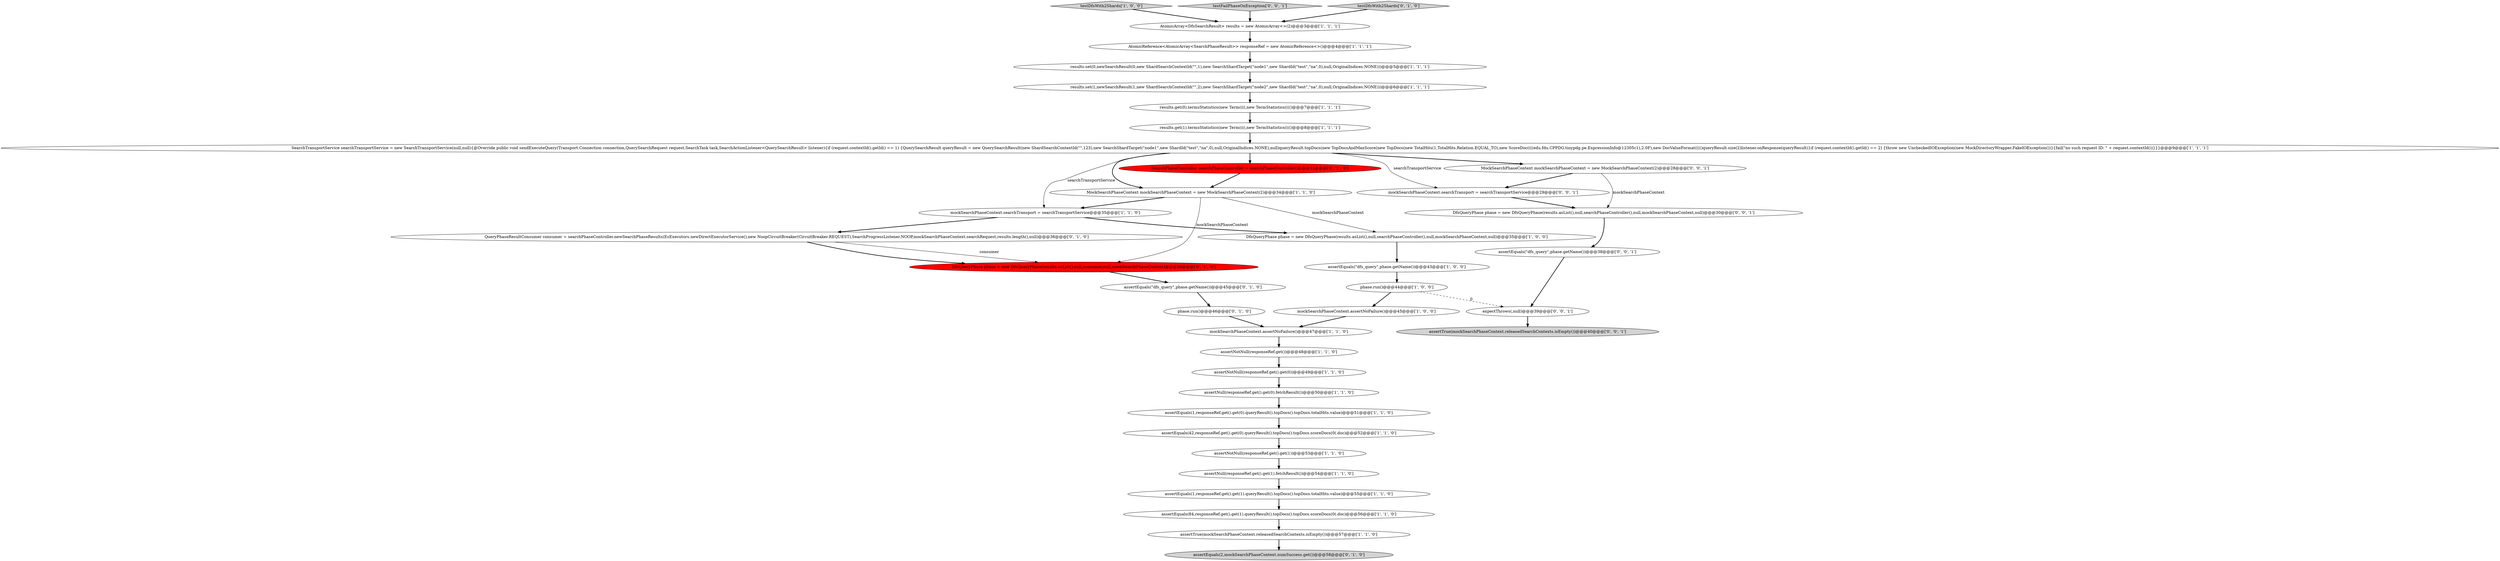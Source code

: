 digraph {
13 [style = filled, label = "results.get(0).termsStatistics(new Term((((,new TermStatistics(((()@@@7@@@['1', '1', '1']", fillcolor = white, shape = ellipse image = "AAA0AAABBB1BBB"];
30 [style = filled, label = "assertEquals(2,mockSearchPhaseContext.numSuccess.get())@@@58@@@['0', '1', '0']", fillcolor = lightgray, shape = ellipse image = "AAA0AAABBB2BBB"];
3 [style = filled, label = "assertEquals(1,responseRef.get().get(0).queryResult().topDocs().topDocs.totalHits.value)@@@51@@@['1', '1', '0']", fillcolor = white, shape = ellipse image = "AAA0AAABBB1BBB"];
14 [style = filled, label = "assertNotNull(responseRef.get())@@@48@@@['1', '1', '0']", fillcolor = white, shape = ellipse image = "AAA0AAABBB1BBB"];
11 [style = filled, label = "DfsQueryPhase phase = new DfsQueryPhase(results.asList(),null,searchPhaseController(),null,mockSearchPhaseContext,null)@@@35@@@['1', '0', '0']", fillcolor = white, shape = ellipse image = "AAA0AAABBB1BBB"];
16 [style = filled, label = "testDfsWith2Shards['1', '0', '0']", fillcolor = lightgray, shape = diamond image = "AAA0AAABBB1BBB"];
0 [style = filled, label = "AtomicReference<AtomicArray<SearchPhaseResult>> responseRef = new AtomicReference<>()@@@4@@@['1', '1', '1']", fillcolor = white, shape = ellipse image = "AAA0AAABBB1BBB"];
29 [style = filled, label = "assertEquals(\"dfs_query\",phase.getName())@@@45@@@['0', '1', '0']", fillcolor = white, shape = ellipse image = "AAA0AAABBB2BBB"];
7 [style = filled, label = "assertEquals(\"dfs_query\",phase.getName())@@@43@@@['1', '0', '0']", fillcolor = white, shape = ellipse image = "AAA0AAABBB1BBB"];
1 [style = filled, label = "mockSearchPhaseContext.assertNoFailure()@@@45@@@['1', '0', '0']", fillcolor = white, shape = ellipse image = "AAA0AAABBB1BBB"];
26 [style = filled, label = "SearchPhaseController searchPhaseController = searchPhaseController()@@@33@@@['0', '1', '0']", fillcolor = red, shape = ellipse image = "AAA1AAABBB2BBB"];
32 [style = filled, label = "mockSearchPhaseContext.searchTransport = searchTransportService@@@29@@@['0', '0', '1']", fillcolor = white, shape = ellipse image = "AAA0AAABBB3BBB"];
5 [style = filled, label = "SearchTransportService searchTransportService = new SearchTransportService(null,null){@Override public void sendExecuteQuery(Transport.Connection connection,QuerySearchRequest request,SearchTask task,SearchActionListener<QuerySearchResult> listener){if (request.contextId().getId() == 1) {QuerySearchResult queryResult = new QuerySearchResult(new ShardSearchContextId(\"\",123),new SearchShardTarget(\"node1\",new ShardId(\"test\",\"na\",0),null,OriginalIndices.NONE),null)queryResult.topDocs(new TopDocsAndMaxScore(new TopDocs(new TotalHits(1,TotalHits.Relation.EQUAL_TO),new ScoreDoc((((edu.fdu.CPPDG.tinypdg.pe.ExpressionInfo@12305c1),2.0F),new DocValueFormat(((()queryResult.size(2)listener.onResponse(queryResult)}if (request.contextId().getId() == 2) {throw new UncheckedIOException(new MockDirectoryWrapper.FakeIOException())}{fail(\"no such request ID: \" + request.contextId())}}}@@@9@@@['1', '1', '1']", fillcolor = white, shape = ellipse image = "AAA0AAABBB1BBB"];
19 [style = filled, label = "mockSearchPhaseContext.assertNoFailure()@@@47@@@['1', '1', '0']", fillcolor = white, shape = ellipse image = "AAA0AAABBB1BBB"];
10 [style = filled, label = "assertNotNull(responseRef.get().get(0))@@@49@@@['1', '1', '0']", fillcolor = white, shape = ellipse image = "AAA0AAABBB1BBB"];
33 [style = filled, label = "MockSearchPhaseContext mockSearchPhaseContext = new MockSearchPhaseContext(2)@@@28@@@['0', '0', '1']", fillcolor = white, shape = ellipse image = "AAA0AAABBB3BBB"];
22 [style = filled, label = "assertNotNull(responseRef.get().get(1))@@@53@@@['1', '1', '0']", fillcolor = white, shape = ellipse image = "AAA0AAABBB1BBB"];
15 [style = filled, label = "results.set(0,newSearchResult(0,new ShardSearchContextId(\"\",1),new SearchShardTarget(\"node1\",new ShardId(\"test\",\"na\",0),null,OriginalIndices.NONE)))@@@5@@@['1', '1', '1']", fillcolor = white, shape = ellipse image = "AAA0AAABBB1BBB"];
35 [style = filled, label = "testFailPhaseOnException['0', '0', '1']", fillcolor = lightgray, shape = diamond image = "AAA0AAABBB3BBB"];
23 [style = filled, label = "assertEquals(42,responseRef.get().get(0).queryResult().topDocs().topDocs.scoreDocs(0(.doc)@@@52@@@['1', '1', '0']", fillcolor = white, shape = ellipse image = "AAA0AAABBB1BBB"];
24 [style = filled, label = "mockSearchPhaseContext.searchTransport = searchTransportService@@@35@@@['1', '1', '0']", fillcolor = white, shape = ellipse image = "AAA0AAABBB1BBB"];
31 [style = filled, label = "testDfsWith2Shards['0', '1', '0']", fillcolor = lightgray, shape = diamond image = "AAA0AAABBB2BBB"];
6 [style = filled, label = "results.get(1).termsStatistics(new Term((((,new TermStatistics(((()@@@8@@@['1', '1', '1']", fillcolor = white, shape = ellipse image = "AAA0AAABBB1BBB"];
8 [style = filled, label = "assertNull(responseRef.get().get(1).fetchResult())@@@54@@@['1', '1', '0']", fillcolor = white, shape = ellipse image = "AAA0AAABBB1BBB"];
36 [style = filled, label = "DfsQueryPhase phase = new DfsQueryPhase(results.asList(),null,searchPhaseController(),null,mockSearchPhaseContext,null)@@@30@@@['0', '0', '1']", fillcolor = white, shape = ellipse image = "AAA0AAABBB3BBB"];
2 [style = filled, label = "assertNull(responseRef.get().get(0).fetchResult())@@@50@@@['1', '1', '0']", fillcolor = white, shape = ellipse image = "AAA0AAABBB1BBB"];
38 [style = filled, label = "assertTrue(mockSearchPhaseContext.releasedSearchContexts.isEmpty())@@@40@@@['0', '0', '1']", fillcolor = lightgray, shape = ellipse image = "AAA0AAABBB3BBB"];
20 [style = filled, label = "AtomicArray<DfsSearchResult> results = new AtomicArray<>(2)@@@3@@@['1', '1', '1']", fillcolor = white, shape = ellipse image = "AAA0AAABBB1BBB"];
27 [style = filled, label = "QueryPhaseResultConsumer consumer = searchPhaseController.newSearchPhaseResults(EsExecutors.newDirectExecutorService(),new NoopCircuitBreaker(CircuitBreaker.REQUEST),SearchProgressListener.NOOP,mockSearchPhaseContext.searchRequest,results.length(),null)@@@36@@@['0', '1', '0']", fillcolor = white, shape = ellipse image = "AAA0AAABBB2BBB"];
17 [style = filled, label = "phase.run()@@@44@@@['1', '0', '0']", fillcolor = white, shape = ellipse image = "AAA0AAABBB1BBB"];
4 [style = filled, label = "MockSearchPhaseContext mockSearchPhaseContext = new MockSearchPhaseContext(2)@@@34@@@['1', '1', '0']", fillcolor = white, shape = ellipse image = "AAA0AAABBB1BBB"];
25 [style = filled, label = "phase.run()@@@46@@@['0', '1', '0']", fillcolor = white, shape = ellipse image = "AAA0AAABBB2BBB"];
9 [style = filled, label = "assertEquals(84,responseRef.get().get(1).queryResult().topDocs().topDocs.scoreDocs(0(.doc)@@@56@@@['1', '1', '0']", fillcolor = white, shape = ellipse image = "AAA0AAABBB1BBB"];
37 [style = filled, label = "expectThrows(,null)@@@39@@@['0', '0', '1']", fillcolor = white, shape = ellipse image = "AAA0AAABBB3BBB"];
21 [style = filled, label = "assertTrue(mockSearchPhaseContext.releasedSearchContexts.isEmpty())@@@57@@@['1', '1', '0']", fillcolor = white, shape = ellipse image = "AAA0AAABBB1BBB"];
28 [style = filled, label = "DfsQueryPhase phase = new DfsQueryPhase(results.asList(),null,consumer,null,mockSearchPhaseContext)@@@39@@@['0', '1', '0']", fillcolor = red, shape = ellipse image = "AAA1AAABBB2BBB"];
12 [style = filled, label = "assertEquals(1,responseRef.get().get(1).queryResult().topDocs().topDocs.totalHits.value)@@@55@@@['1', '1', '0']", fillcolor = white, shape = ellipse image = "AAA0AAABBB1BBB"];
34 [style = filled, label = "assertEquals(\"dfs_query\",phase.getName())@@@38@@@['0', '0', '1']", fillcolor = white, shape = ellipse image = "AAA0AAABBB3BBB"];
18 [style = filled, label = "results.set(1,newSearchResult(1,new ShardSearchContextId(\"\",2),new SearchShardTarget(\"node2\",new ShardId(\"test\",\"na\",0),null,OriginalIndices.NONE)))@@@6@@@['1', '1', '1']", fillcolor = white, shape = ellipse image = "AAA0AAABBB1BBB"];
28->29 [style = bold, label=""];
4->24 [style = bold, label=""];
7->17 [style = bold, label=""];
17->1 [style = bold, label=""];
36->34 [style = bold, label=""];
5->33 [style = bold, label=""];
35->20 [style = bold, label=""];
27->28 [style = solid, label="consumer"];
2->3 [style = bold, label=""];
27->28 [style = bold, label=""];
20->0 [style = bold, label=""];
5->26 [style = bold, label=""];
14->10 [style = bold, label=""];
29->25 [style = bold, label=""];
21->30 [style = bold, label=""];
12->9 [style = bold, label=""];
26->4 [style = bold, label=""];
15->18 [style = bold, label=""];
5->24 [style = solid, label="searchTransportService"];
0->15 [style = bold, label=""];
33->36 [style = solid, label="mockSearchPhaseContext"];
22->8 [style = bold, label=""];
6->5 [style = bold, label=""];
3->23 [style = bold, label=""];
23->22 [style = bold, label=""];
19->14 [style = bold, label=""];
34->37 [style = bold, label=""];
24->11 [style = bold, label=""];
37->38 [style = bold, label=""];
4->28 [style = solid, label="mockSearchPhaseContext"];
5->4 [style = bold, label=""];
25->19 [style = bold, label=""];
9->21 [style = bold, label=""];
18->13 [style = bold, label=""];
32->36 [style = bold, label=""];
33->32 [style = bold, label=""];
10->2 [style = bold, label=""];
17->37 [style = dashed, label="0"];
13->6 [style = bold, label=""];
31->20 [style = bold, label=""];
1->19 [style = bold, label=""];
16->20 [style = bold, label=""];
24->27 [style = bold, label=""];
8->12 [style = bold, label=""];
11->7 [style = bold, label=""];
4->11 [style = solid, label="mockSearchPhaseContext"];
5->32 [style = solid, label="searchTransportService"];
}
